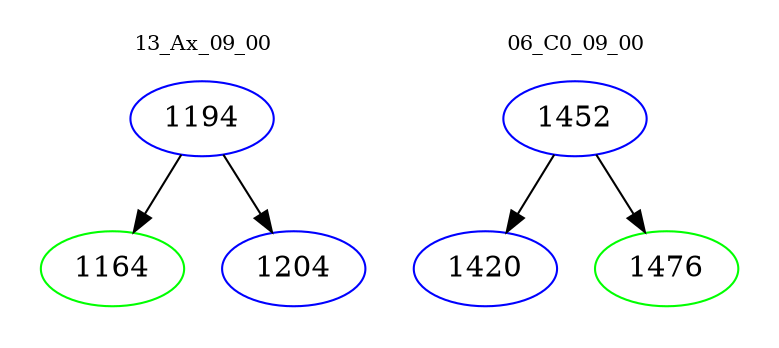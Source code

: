 digraph{
subgraph cluster_0 {
color = white
label = "13_Ax_09_00";
fontsize=10;
T0_1194 [label="1194", color="blue"]
T0_1194 -> T0_1164 [color="black"]
T0_1164 [label="1164", color="green"]
T0_1194 -> T0_1204 [color="black"]
T0_1204 [label="1204", color="blue"]
}
subgraph cluster_1 {
color = white
label = "06_C0_09_00";
fontsize=10;
T1_1452 [label="1452", color="blue"]
T1_1452 -> T1_1420 [color="black"]
T1_1420 [label="1420", color="blue"]
T1_1452 -> T1_1476 [color="black"]
T1_1476 [label="1476", color="green"]
}
}
